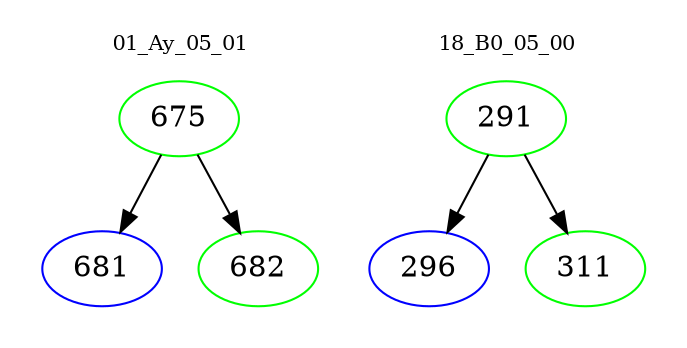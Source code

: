 digraph{
subgraph cluster_0 {
color = white
label = "01_Ay_05_01";
fontsize=10;
T0_675 [label="675", color="green"]
T0_675 -> T0_681 [color="black"]
T0_681 [label="681", color="blue"]
T0_675 -> T0_682 [color="black"]
T0_682 [label="682", color="green"]
}
subgraph cluster_1 {
color = white
label = "18_B0_05_00";
fontsize=10;
T1_291 [label="291", color="green"]
T1_291 -> T1_296 [color="black"]
T1_296 [label="296", color="blue"]
T1_291 -> T1_311 [color="black"]
T1_311 [label="311", color="green"]
}
}
